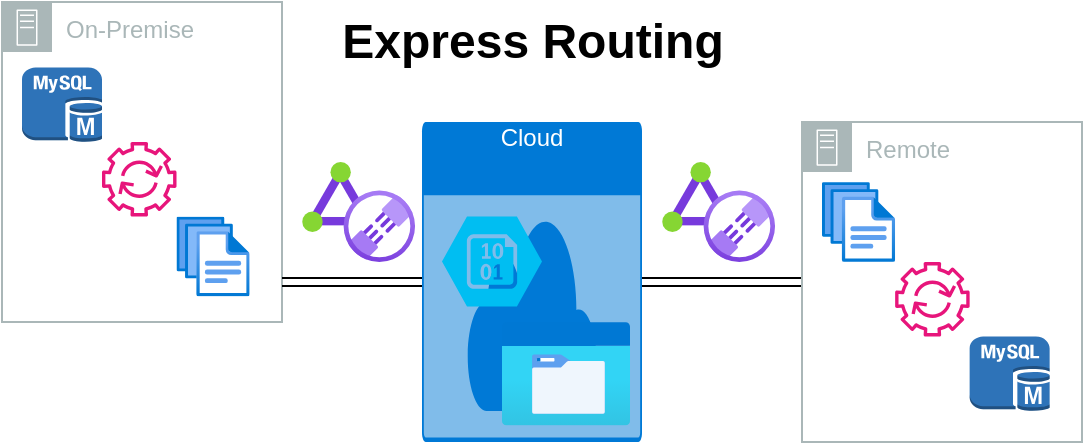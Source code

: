 <mxfile version="24.7.8">
  <diagram id="WI9T0HZ2pTsCkuznbFz-" name="Page-1">
    <mxGraphModel dx="1709" dy="927" grid="1" gridSize="10" guides="1" tooltips="1" connect="1" arrows="1" fold="1" page="1" pageScale="1" pageWidth="1169" pageHeight="827" math="0" shadow="0">
      <root>
        <mxCell id="0" />
        <mxCell id="1" parent="0" />
        <mxCell id="Zubr4YBnyXkE-RuLKD6q-1" value="On-Premise" style="sketch=0;outlineConnect=0;gradientColor=none;html=1;whiteSpace=wrap;fontSize=12;fontStyle=0;shape=mxgraph.aws4.group;grIcon=mxgraph.aws4.group_on_premise;strokeColor=#AAB7B8;fillColor=none;verticalAlign=top;align=left;spacingLeft=30;fontColor=#AAB7B8;dashed=0;" vertex="1" parent="1">
          <mxGeometry x="40" y="40" width="140" height="160" as="geometry" />
        </mxCell>
        <mxCell id="Zubr4YBnyXkE-RuLKD6q-2" value="" style="outlineConnect=0;dashed=0;verticalLabelPosition=bottom;verticalAlign=top;align=center;html=1;shape=mxgraph.aws3.mysql_db_instance;fillColor=#2E73B8;gradientColor=none;" vertex="1" parent="1">
          <mxGeometry x="50" y="72.75" width="40" height="37.25" as="geometry" />
        </mxCell>
        <mxCell id="Zubr4YBnyXkE-RuLKD6q-3" value="" style="sketch=0;outlineConnect=0;fontColor=#232F3E;gradientColor=none;fillColor=#E7157B;strokeColor=none;dashed=0;verticalLabelPosition=bottom;verticalAlign=top;align=center;html=1;fontSize=12;fontStyle=0;aspect=fixed;pointerEvents=1;shape=mxgraph.aws4.automation;" vertex="1" parent="1">
          <mxGeometry x="90" y="110" width="37.25" height="37.25" as="geometry" />
        </mxCell>
        <mxCell id="Zubr4YBnyXkE-RuLKD6q-4" value="" style="image;aspect=fixed;html=1;points=[];align=center;fontSize=12;image=img/lib/azure2/general/Files.svg;" vertex="1" parent="1">
          <mxGeometry x="127.25" y="147.25" width="36.57" height="40" as="geometry" />
        </mxCell>
        <mxCell id="Zubr4YBnyXkE-RuLKD6q-5" value="" style="image;aspect=fixed;html=1;points=[];align=center;fontSize=12;image=img/lib/azure2/other/ExpressRoute_Direct.svg;" vertex="1" parent="1">
          <mxGeometry x="190" y="120" width="56.67" height="50" as="geometry" />
        </mxCell>
        <mxCell id="Zubr4YBnyXkE-RuLKD6q-7" value="" style="shape=link;html=1;rounded=0;" edge="1" parent="1" target="Zubr4YBnyXkE-RuLKD6q-10">
          <mxGeometry width="100" relative="1" as="geometry">
            <mxPoint x="180" y="180" as="sourcePoint" />
            <mxPoint x="280" y="180" as="targetPoint" />
          </mxGeometry>
        </mxCell>
        <mxCell id="Zubr4YBnyXkE-RuLKD6q-10" value="Cloud" style="html=1;whiteSpace=wrap;strokeColor=none;fillColor=#0079D6;labelPosition=center;verticalLabelPosition=middle;verticalAlign=top;align=center;fontSize=12;outlineConnect=0;spacingTop=-6;fontColor=#FFFFFF;sketch=0;shape=mxgraph.sitemap.cloud;" vertex="1" parent="1">
          <mxGeometry x="250" y="100" width="110" height="160" as="geometry" />
        </mxCell>
        <mxCell id="Zubr4YBnyXkE-RuLKD6q-13" value="" style="image;aspect=fixed;html=1;points=[];align=center;fontSize=12;image=img/lib/azure2/other/ExpressRoute_Direct.svg;" vertex="1" parent="1">
          <mxGeometry x="370" y="120" width="56.67" height="50" as="geometry" />
        </mxCell>
        <mxCell id="Zubr4YBnyXkE-RuLKD6q-14" value="" style="shape=link;html=1;rounded=0;" edge="1" parent="1" target="Zubr4YBnyXkE-RuLKD6q-15">
          <mxGeometry width="100" relative="1" as="geometry">
            <mxPoint x="360" y="180" as="sourcePoint" />
            <mxPoint x="430" y="180" as="targetPoint" />
          </mxGeometry>
        </mxCell>
        <mxCell id="Zubr4YBnyXkE-RuLKD6q-15" value="Remote" style="sketch=0;outlineConnect=0;gradientColor=none;html=1;whiteSpace=wrap;fontSize=12;fontStyle=0;shape=mxgraph.aws4.group;grIcon=mxgraph.aws4.group_on_premise;strokeColor=#AAB7B8;fillColor=none;verticalAlign=top;align=left;spacingLeft=30;fontColor=#AAB7B8;dashed=0;" vertex="1" parent="1">
          <mxGeometry x="440" y="100" width="140" height="160" as="geometry" />
        </mxCell>
        <mxCell id="Zubr4YBnyXkE-RuLKD6q-16" value="" style="verticalLabelPosition=bottom;html=1;verticalAlign=top;align=center;strokeColor=none;fillColor=#00BEF2;shape=mxgraph.azure.storage_blob;" vertex="1" parent="1">
          <mxGeometry x="260" y="147.25" width="50" height="45" as="geometry" />
        </mxCell>
        <mxCell id="Zubr4YBnyXkE-RuLKD6q-17" value="" style="image;aspect=fixed;html=1;points=[];align=center;fontSize=12;image=img/lib/azure2/general/Storage_Azure_Files.svg;" vertex="1" parent="1">
          <mxGeometry x="290" y="199.88" width="64" height="52" as="geometry" />
        </mxCell>
        <mxCell id="Zubr4YBnyXkE-RuLKD6q-18" value="Express Routing" style="text;strokeColor=none;fillColor=none;html=1;fontSize=24;fontStyle=1;verticalAlign=middle;align=center;" vertex="1" parent="1">
          <mxGeometry x="203.33" y="40" width="203.33" height="40" as="geometry" />
        </mxCell>
        <mxCell id="Zubr4YBnyXkE-RuLKD6q-19" value="" style="outlineConnect=0;dashed=0;verticalLabelPosition=bottom;verticalAlign=top;align=center;html=1;shape=mxgraph.aws3.mysql_db_instance;fillColor=#2E73B8;gradientColor=none;" vertex="1" parent="1">
          <mxGeometry x="523.82" y="207.25" width="40" height="37.25" as="geometry" />
        </mxCell>
        <mxCell id="Zubr4YBnyXkE-RuLKD6q-20" value="" style="sketch=0;outlineConnect=0;fontColor=#232F3E;gradientColor=none;fillColor=#E7157B;strokeColor=none;dashed=0;verticalLabelPosition=bottom;verticalAlign=top;align=center;html=1;fontSize=12;fontStyle=0;aspect=fixed;pointerEvents=1;shape=mxgraph.aws4.automation;" vertex="1" parent="1">
          <mxGeometry x="486.57" y="170" width="37.25" height="37.25" as="geometry" />
        </mxCell>
        <mxCell id="Zubr4YBnyXkE-RuLKD6q-21" value="" style="image;aspect=fixed;html=1;points=[];align=center;fontSize=12;image=img/lib/azure2/general/Files.svg;" vertex="1" parent="1">
          <mxGeometry x="450" y="130" width="36.57" height="40" as="geometry" />
        </mxCell>
      </root>
    </mxGraphModel>
  </diagram>
</mxfile>
